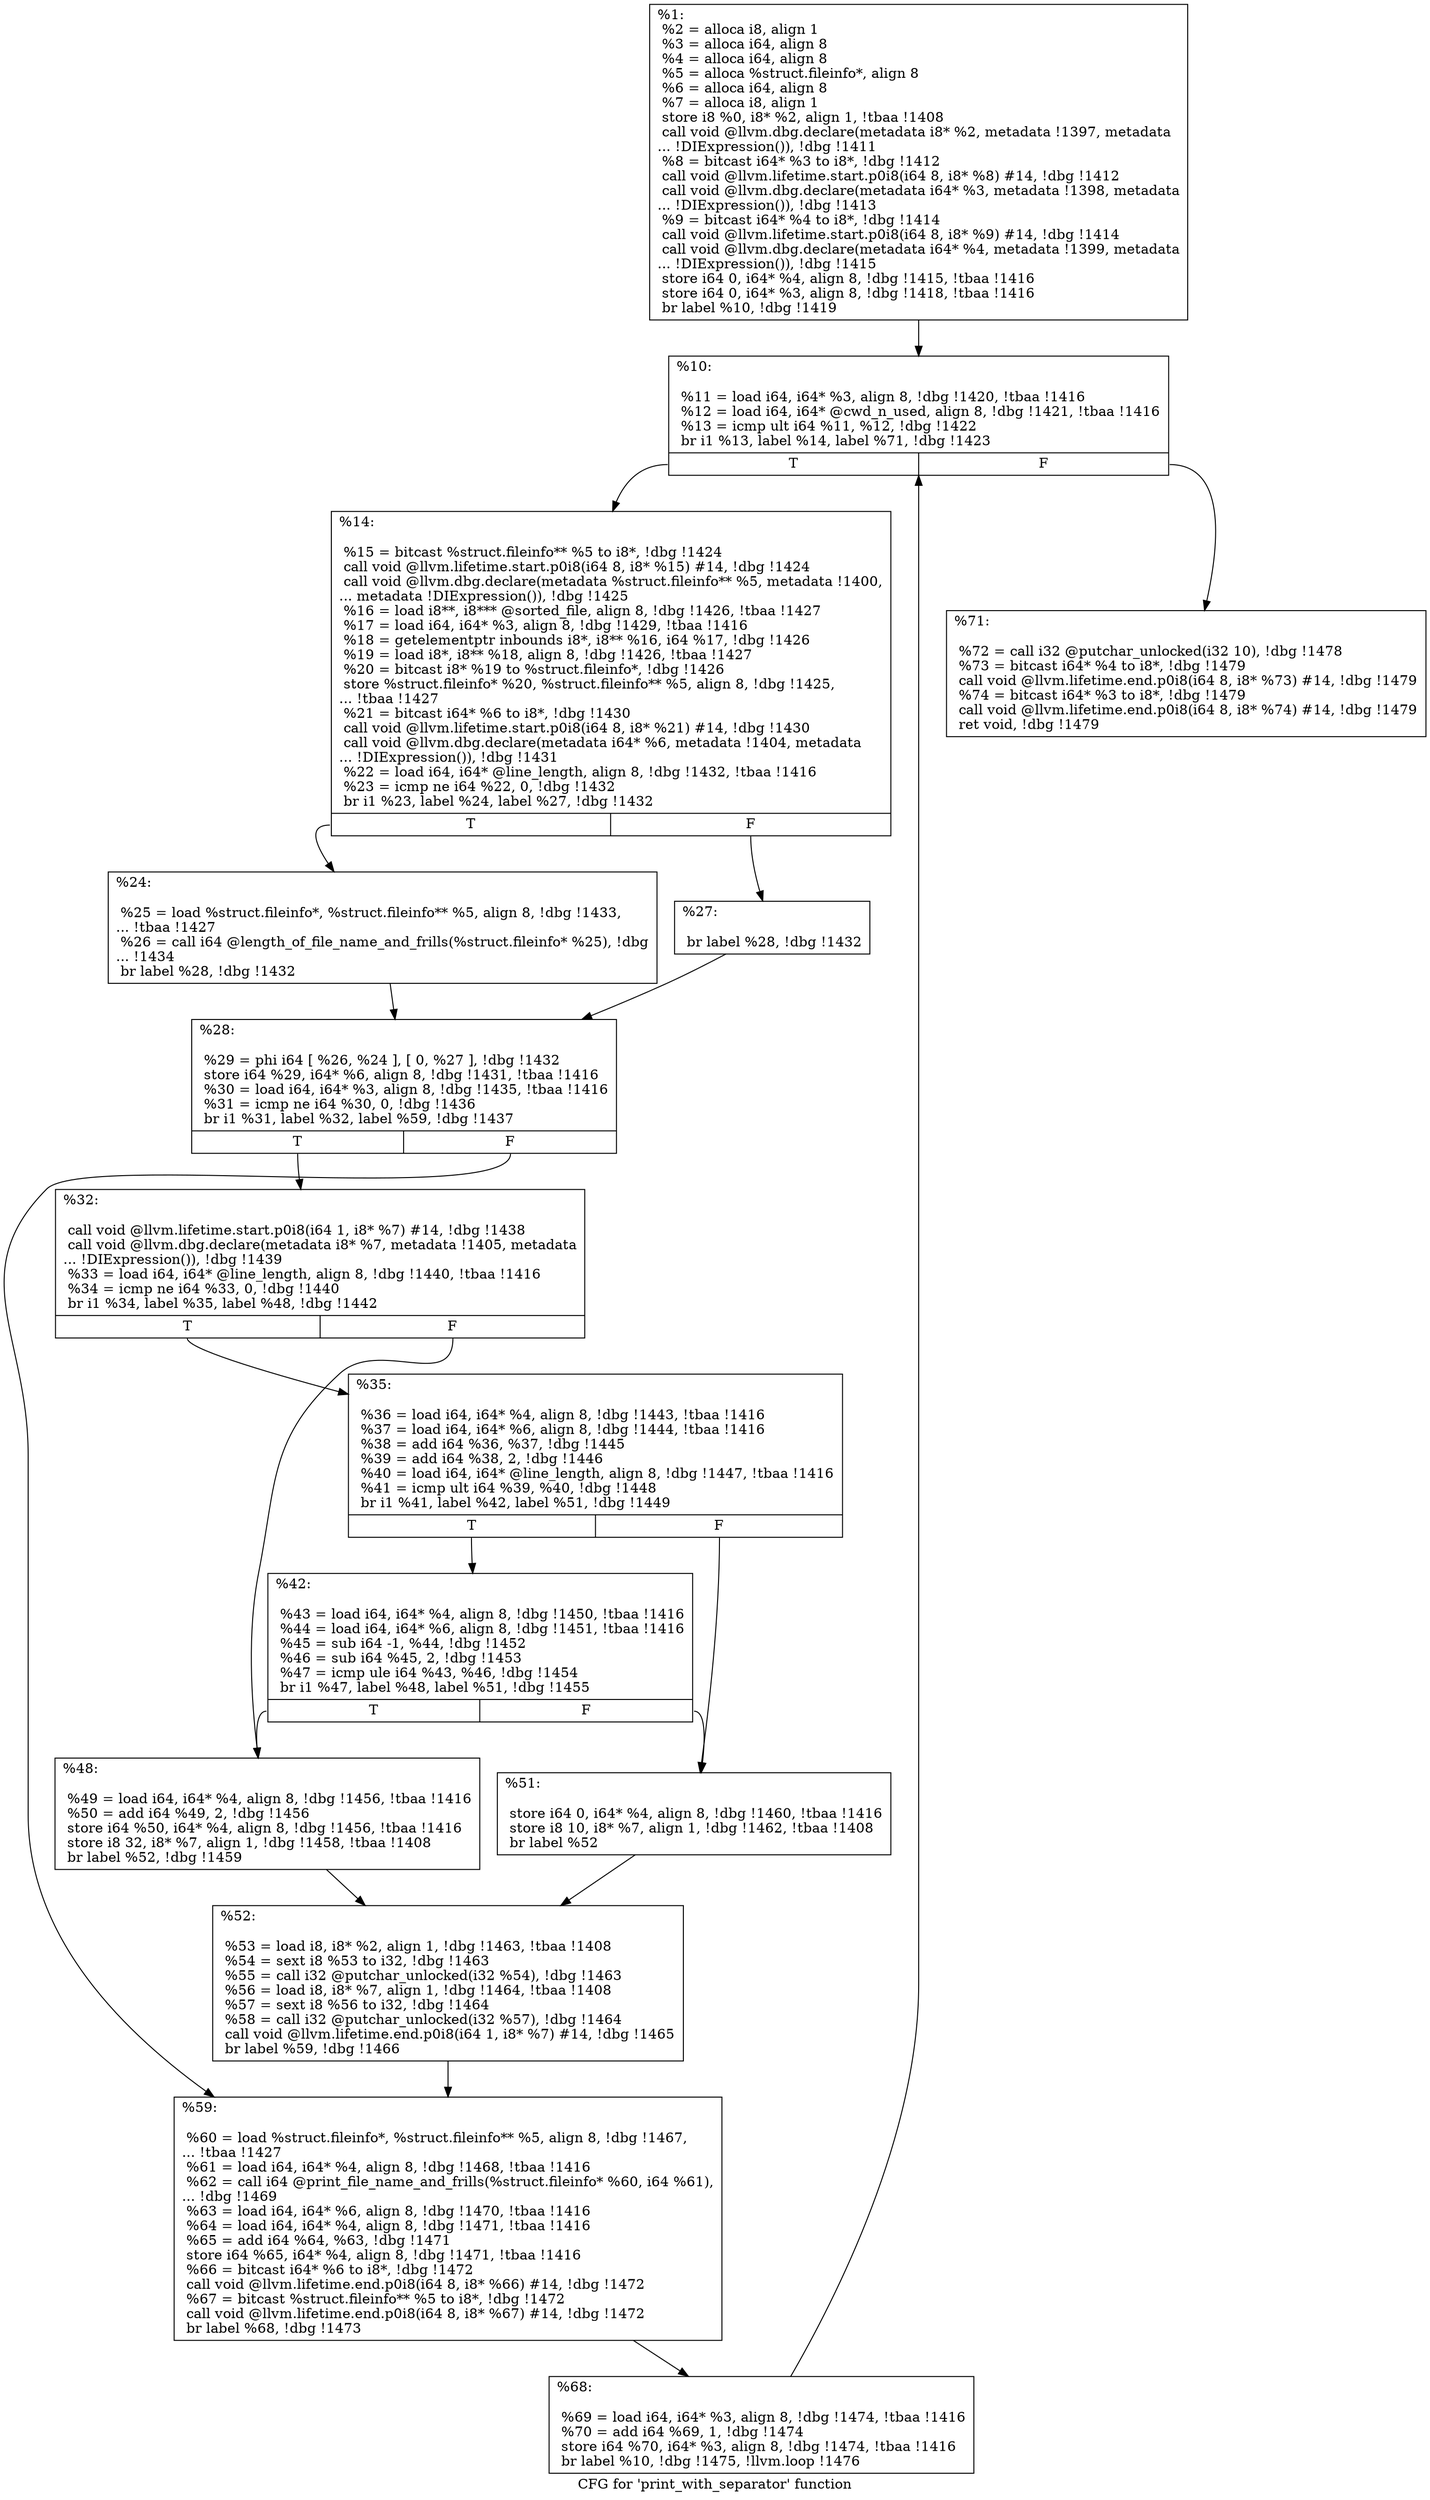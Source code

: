 digraph "CFG for 'print_with_separator' function" {
	label="CFG for 'print_with_separator' function";

	Node0x2389550 [shape=record,label="{%1:\l  %2 = alloca i8, align 1\l  %3 = alloca i64, align 8\l  %4 = alloca i64, align 8\l  %5 = alloca %struct.fileinfo*, align 8\l  %6 = alloca i64, align 8\l  %7 = alloca i8, align 1\l  store i8 %0, i8* %2, align 1, !tbaa !1408\l  call void @llvm.dbg.declare(metadata i8* %2, metadata !1397, metadata\l... !DIExpression()), !dbg !1411\l  %8 = bitcast i64* %3 to i8*, !dbg !1412\l  call void @llvm.lifetime.start.p0i8(i64 8, i8* %8) #14, !dbg !1412\l  call void @llvm.dbg.declare(metadata i64* %3, metadata !1398, metadata\l... !DIExpression()), !dbg !1413\l  %9 = bitcast i64* %4 to i8*, !dbg !1414\l  call void @llvm.lifetime.start.p0i8(i64 8, i8* %9) #14, !dbg !1414\l  call void @llvm.dbg.declare(metadata i64* %4, metadata !1399, metadata\l... !DIExpression()), !dbg !1415\l  store i64 0, i64* %4, align 8, !dbg !1415, !tbaa !1416\l  store i64 0, i64* %3, align 8, !dbg !1418, !tbaa !1416\l  br label %10, !dbg !1419\l}"];
	Node0x2389550 -> Node0x2389650;
	Node0x2389650 [shape=record,label="{%10:\l\l  %11 = load i64, i64* %3, align 8, !dbg !1420, !tbaa !1416\l  %12 = load i64, i64* @cwd_n_used, align 8, !dbg !1421, !tbaa !1416\l  %13 = icmp ult i64 %11, %12, !dbg !1422\l  br i1 %13, label %14, label %71, !dbg !1423\l|{<s0>T|<s1>F}}"];
	Node0x2389650:s0 -> Node0x23896a0;
	Node0x2389650:s1 -> Node0x2389a60;
	Node0x23896a0 [shape=record,label="{%14:\l\l  %15 = bitcast %struct.fileinfo** %5 to i8*, !dbg !1424\l  call void @llvm.lifetime.start.p0i8(i64 8, i8* %15) #14, !dbg !1424\l  call void @llvm.dbg.declare(metadata %struct.fileinfo** %5, metadata !1400,\l... metadata !DIExpression()), !dbg !1425\l  %16 = load i8**, i8*** @sorted_file, align 8, !dbg !1426, !tbaa !1427\l  %17 = load i64, i64* %3, align 8, !dbg !1429, !tbaa !1416\l  %18 = getelementptr inbounds i8*, i8** %16, i64 %17, !dbg !1426\l  %19 = load i8*, i8** %18, align 8, !dbg !1426, !tbaa !1427\l  %20 = bitcast i8* %19 to %struct.fileinfo*, !dbg !1426\l  store %struct.fileinfo* %20, %struct.fileinfo** %5, align 8, !dbg !1425,\l... !tbaa !1427\l  %21 = bitcast i64* %6 to i8*, !dbg !1430\l  call void @llvm.lifetime.start.p0i8(i64 8, i8* %21) #14, !dbg !1430\l  call void @llvm.dbg.declare(metadata i64* %6, metadata !1404, metadata\l... !DIExpression()), !dbg !1431\l  %22 = load i64, i64* @line_length, align 8, !dbg !1432, !tbaa !1416\l  %23 = icmp ne i64 %22, 0, !dbg !1432\l  br i1 %23, label %24, label %27, !dbg !1432\l|{<s0>T|<s1>F}}"];
	Node0x23896a0:s0 -> Node0x23896f0;
	Node0x23896a0:s1 -> Node0x2389740;
	Node0x23896f0 [shape=record,label="{%24:\l\l  %25 = load %struct.fileinfo*, %struct.fileinfo** %5, align 8, !dbg !1433,\l... !tbaa !1427\l  %26 = call i64 @length_of_file_name_and_frills(%struct.fileinfo* %25), !dbg\l... !1434\l  br label %28, !dbg !1432\l}"];
	Node0x23896f0 -> Node0x2389790;
	Node0x2389740 [shape=record,label="{%27:\l\l  br label %28, !dbg !1432\l}"];
	Node0x2389740 -> Node0x2389790;
	Node0x2389790 [shape=record,label="{%28:\l\l  %29 = phi i64 [ %26, %24 ], [ 0, %27 ], !dbg !1432\l  store i64 %29, i64* %6, align 8, !dbg !1431, !tbaa !1416\l  %30 = load i64, i64* %3, align 8, !dbg !1435, !tbaa !1416\l  %31 = icmp ne i64 %30, 0, !dbg !1436\l  br i1 %31, label %32, label %59, !dbg !1437\l|{<s0>T|<s1>F}}"];
	Node0x2389790:s0 -> Node0x23897e0;
	Node0x2389790:s1 -> Node0x23899c0;
	Node0x23897e0 [shape=record,label="{%32:\l\l  call void @llvm.lifetime.start.p0i8(i64 1, i8* %7) #14, !dbg !1438\l  call void @llvm.dbg.declare(metadata i8* %7, metadata !1405, metadata\l... !DIExpression()), !dbg !1439\l  %33 = load i64, i64* @line_length, align 8, !dbg !1440, !tbaa !1416\l  %34 = icmp ne i64 %33, 0, !dbg !1440\l  br i1 %34, label %35, label %48, !dbg !1442\l|{<s0>T|<s1>F}}"];
	Node0x23897e0:s0 -> Node0x2389830;
	Node0x23897e0:s1 -> Node0x23898d0;
	Node0x2389830 [shape=record,label="{%35:\l\l  %36 = load i64, i64* %4, align 8, !dbg !1443, !tbaa !1416\l  %37 = load i64, i64* %6, align 8, !dbg !1444, !tbaa !1416\l  %38 = add i64 %36, %37, !dbg !1445\l  %39 = add i64 %38, 2, !dbg !1446\l  %40 = load i64, i64* @line_length, align 8, !dbg !1447, !tbaa !1416\l  %41 = icmp ult i64 %39, %40, !dbg !1448\l  br i1 %41, label %42, label %51, !dbg !1449\l|{<s0>T|<s1>F}}"];
	Node0x2389830:s0 -> Node0x2389880;
	Node0x2389830:s1 -> Node0x2389920;
	Node0x2389880 [shape=record,label="{%42:\l\l  %43 = load i64, i64* %4, align 8, !dbg !1450, !tbaa !1416\l  %44 = load i64, i64* %6, align 8, !dbg !1451, !tbaa !1416\l  %45 = sub i64 -1, %44, !dbg !1452\l  %46 = sub i64 %45, 2, !dbg !1453\l  %47 = icmp ule i64 %43, %46, !dbg !1454\l  br i1 %47, label %48, label %51, !dbg !1455\l|{<s0>T|<s1>F}}"];
	Node0x2389880:s0 -> Node0x23898d0;
	Node0x2389880:s1 -> Node0x2389920;
	Node0x23898d0 [shape=record,label="{%48:\l\l  %49 = load i64, i64* %4, align 8, !dbg !1456, !tbaa !1416\l  %50 = add i64 %49, 2, !dbg !1456\l  store i64 %50, i64* %4, align 8, !dbg !1456, !tbaa !1416\l  store i8 32, i8* %7, align 1, !dbg !1458, !tbaa !1408\l  br label %52, !dbg !1459\l}"];
	Node0x23898d0 -> Node0x2389970;
	Node0x2389920 [shape=record,label="{%51:\l\l  store i64 0, i64* %4, align 8, !dbg !1460, !tbaa !1416\l  store i8 10, i8* %7, align 1, !dbg !1462, !tbaa !1408\l  br label %52\l}"];
	Node0x2389920 -> Node0x2389970;
	Node0x2389970 [shape=record,label="{%52:\l\l  %53 = load i8, i8* %2, align 1, !dbg !1463, !tbaa !1408\l  %54 = sext i8 %53 to i32, !dbg !1463\l  %55 = call i32 @putchar_unlocked(i32 %54), !dbg !1463\l  %56 = load i8, i8* %7, align 1, !dbg !1464, !tbaa !1408\l  %57 = sext i8 %56 to i32, !dbg !1464\l  %58 = call i32 @putchar_unlocked(i32 %57), !dbg !1464\l  call void @llvm.lifetime.end.p0i8(i64 1, i8* %7) #14, !dbg !1465\l  br label %59, !dbg !1466\l}"];
	Node0x2389970 -> Node0x23899c0;
	Node0x23899c0 [shape=record,label="{%59:\l\l  %60 = load %struct.fileinfo*, %struct.fileinfo** %5, align 8, !dbg !1467,\l... !tbaa !1427\l  %61 = load i64, i64* %4, align 8, !dbg !1468, !tbaa !1416\l  %62 = call i64 @print_file_name_and_frills(%struct.fileinfo* %60, i64 %61),\l... !dbg !1469\l  %63 = load i64, i64* %6, align 8, !dbg !1470, !tbaa !1416\l  %64 = load i64, i64* %4, align 8, !dbg !1471, !tbaa !1416\l  %65 = add i64 %64, %63, !dbg !1471\l  store i64 %65, i64* %4, align 8, !dbg !1471, !tbaa !1416\l  %66 = bitcast i64* %6 to i8*, !dbg !1472\l  call void @llvm.lifetime.end.p0i8(i64 8, i8* %66) #14, !dbg !1472\l  %67 = bitcast %struct.fileinfo** %5 to i8*, !dbg !1472\l  call void @llvm.lifetime.end.p0i8(i64 8, i8* %67) #14, !dbg !1472\l  br label %68, !dbg !1473\l}"];
	Node0x23899c0 -> Node0x2389a10;
	Node0x2389a10 [shape=record,label="{%68:\l\l  %69 = load i64, i64* %3, align 8, !dbg !1474, !tbaa !1416\l  %70 = add i64 %69, 1, !dbg !1474\l  store i64 %70, i64* %3, align 8, !dbg !1474, !tbaa !1416\l  br label %10, !dbg !1475, !llvm.loop !1476\l}"];
	Node0x2389a10 -> Node0x2389650;
	Node0x2389a60 [shape=record,label="{%71:\l\l  %72 = call i32 @putchar_unlocked(i32 10), !dbg !1478\l  %73 = bitcast i64* %4 to i8*, !dbg !1479\l  call void @llvm.lifetime.end.p0i8(i64 8, i8* %73) #14, !dbg !1479\l  %74 = bitcast i64* %3 to i8*, !dbg !1479\l  call void @llvm.lifetime.end.p0i8(i64 8, i8* %74) #14, !dbg !1479\l  ret void, !dbg !1479\l}"];
}
